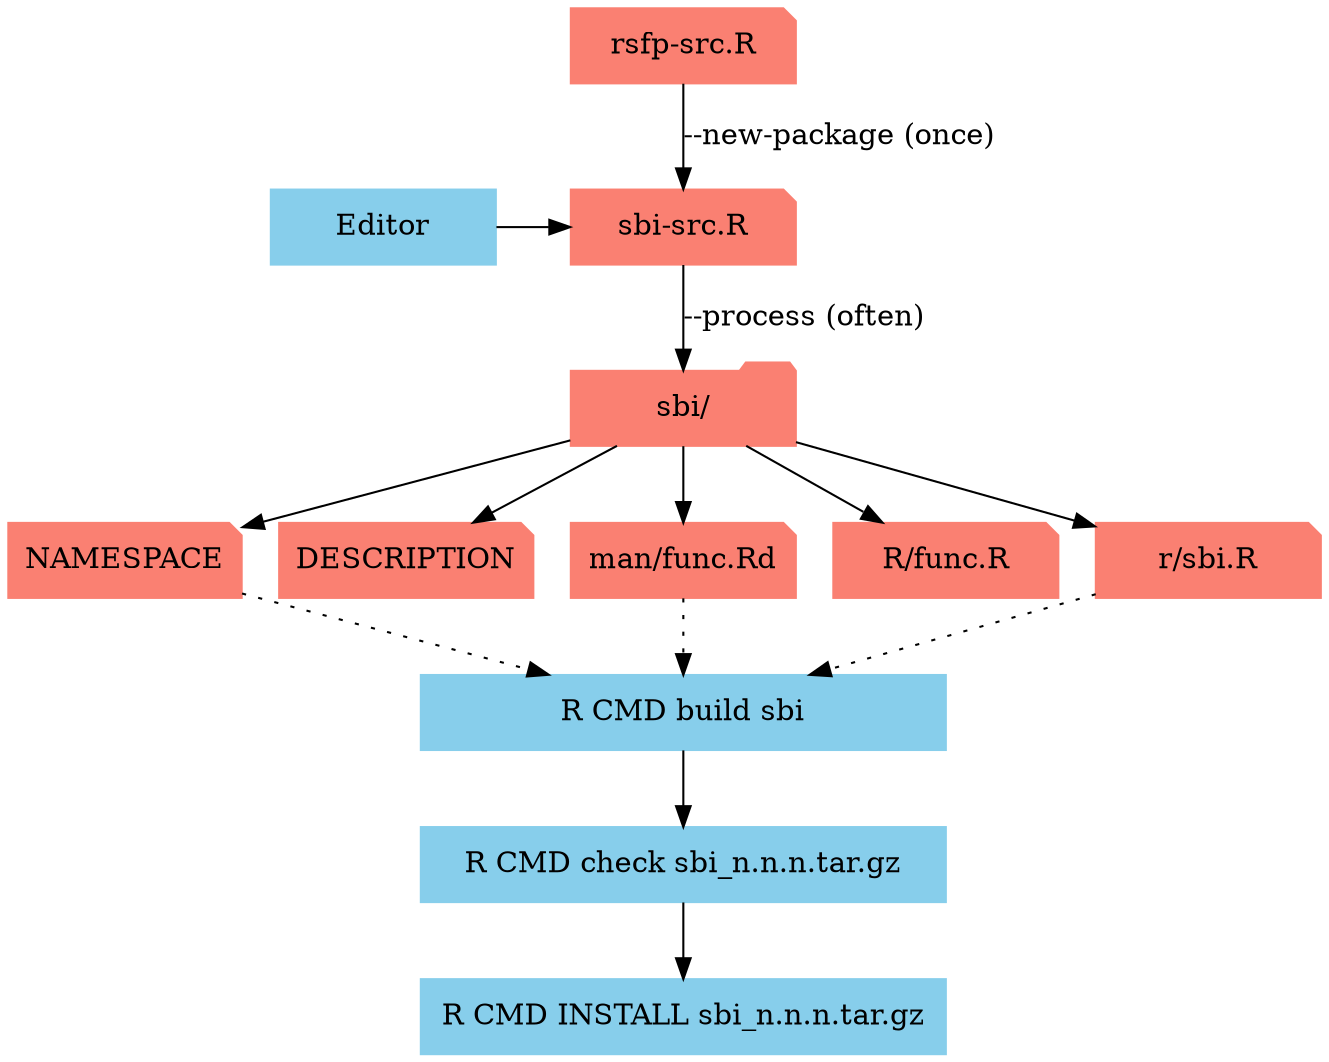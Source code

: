 digraph R {
    node[shape=note,style=filled,color=salmon,width=1.5]
    rspf -> sbi[label="--new-package (once)"]
    sbi -> sbidir[label="--process (often)"]
    sbidir -> NAMESPACE
    sbidir -> DESCRIPTION
    sbidir -> manRd
    sbidir -> RR
    sbidir -> RPkg
    rspf[label="rsfp-src.R"]
    sbi[label="sbi-src.R",shape="note"]
    sbidir[label="sbi/",shape="folder"]
    manRd[label="man/func.Rd"]
    RR[label="R/func.R"]
    RPkg[label="r/sbi.R"]
    manRd -> build[style=dotted]
    NAMESPACE -> build[style=dotted]
    RPkg -> build[style=dotted]
    build -> check
    check -> install
    editor -> sbi
    { rank=same; editor ; sbi }
    editor[label="Editor",color=skyblue,shape=box]
    build[label="R CMD build sbi",width=3.5,color=skyblue,shape=box]
    check[label="R CMD check sbi_n.n.n.tar.gz",width=3.5,color=skyblue,shape=box]
    install[label="R CMD INSTALL sbi_n.n.n.tar.gz",width=3.5,color=skyblue,shape=box]
}
 
